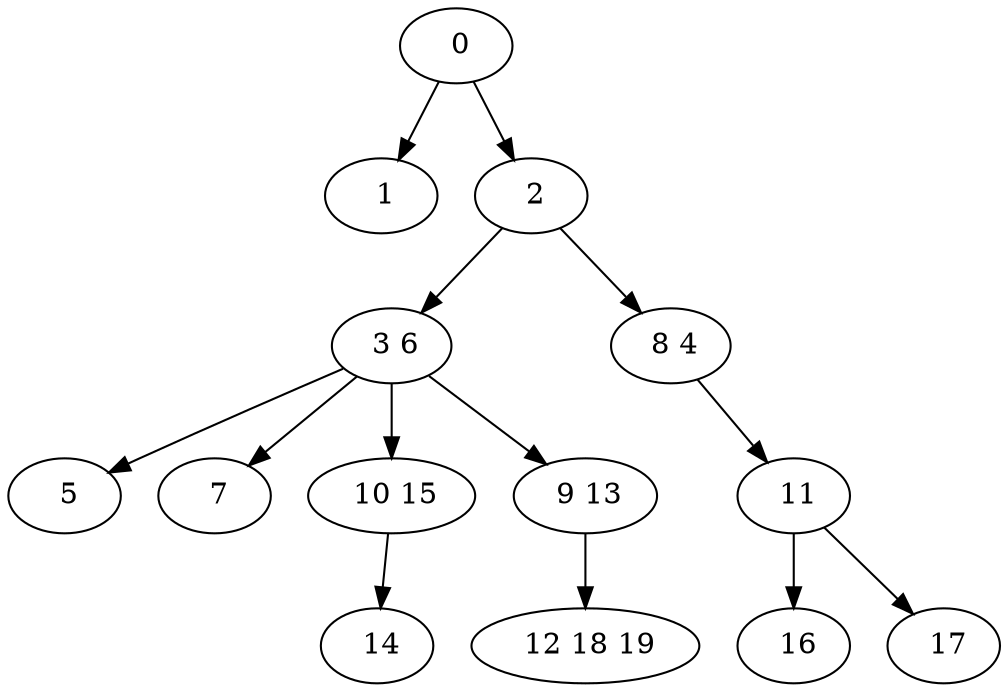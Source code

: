 digraph mytree {
" 0" -> " 1";
" 0" -> " 2";
" 1";
" 2" -> " 3 6";
" 2" -> " 8 4";
" 3 6" -> " 5";
" 3 6" -> " 7";
" 3 6" -> " 10 15";
" 3 6" -> " 9 13";
" 8 4" -> " 11";
" 5";
" 7";
" 10 15" -> " 14";
" 9 13" -> " 12 18 19";
" 12 18 19";
" 11" -> " 16";
" 11" -> " 17";
" 16";
" 17";
" 14";
}
